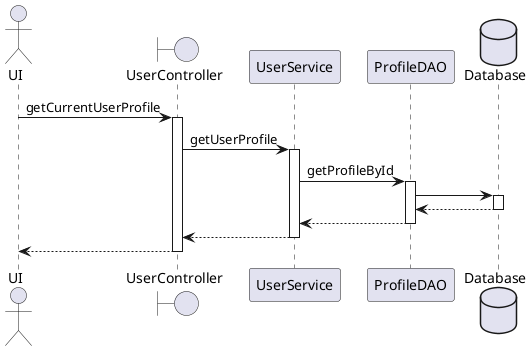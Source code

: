 @startuml

autoactivate on

actor UI
boundary UserController
participant UserService
participant ProfileDAO
database Database

UI -> UserController : getCurrentUserProfile
UserController -> UserService : getUserProfile
UserService -> ProfileDAO : getProfileById
ProfileDAO -> Database
return
return
return
return

@enduml